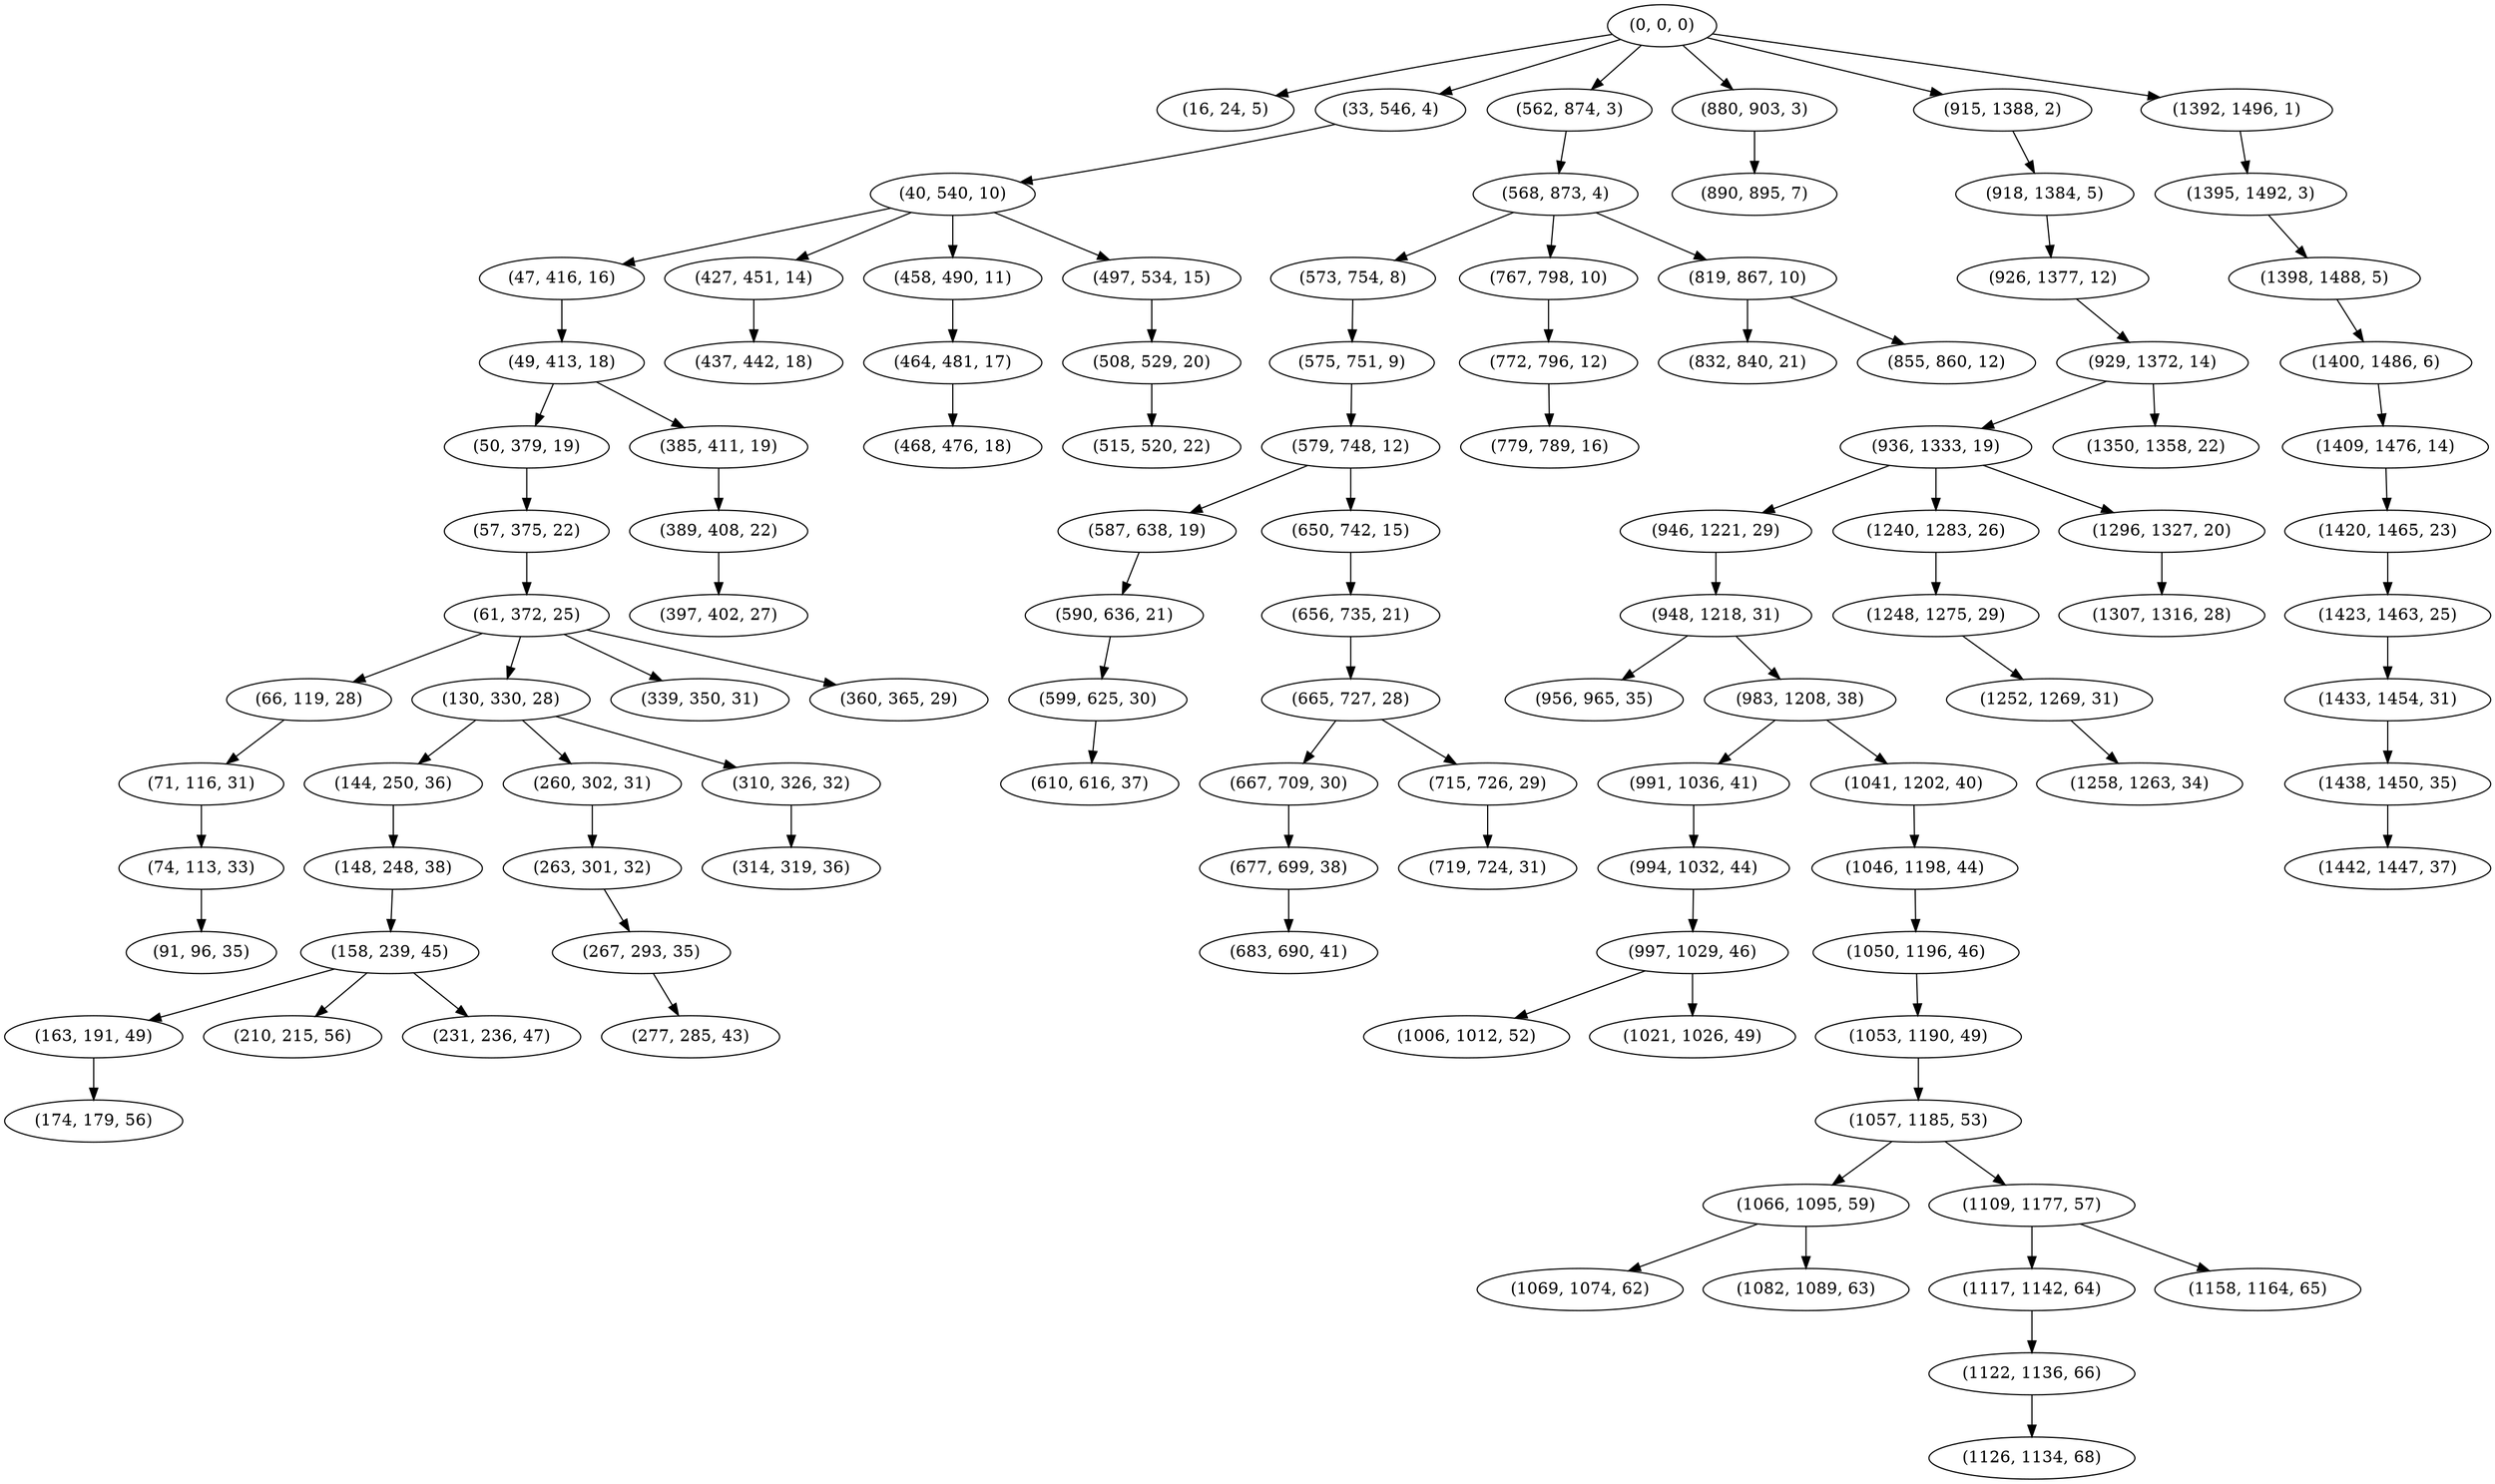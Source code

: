digraph tree {
    "(0, 0, 0)";
    "(16, 24, 5)";
    "(33, 546, 4)";
    "(40, 540, 10)";
    "(47, 416, 16)";
    "(49, 413, 18)";
    "(50, 379, 19)";
    "(57, 375, 22)";
    "(61, 372, 25)";
    "(66, 119, 28)";
    "(71, 116, 31)";
    "(74, 113, 33)";
    "(91, 96, 35)";
    "(130, 330, 28)";
    "(144, 250, 36)";
    "(148, 248, 38)";
    "(158, 239, 45)";
    "(163, 191, 49)";
    "(174, 179, 56)";
    "(210, 215, 56)";
    "(231, 236, 47)";
    "(260, 302, 31)";
    "(263, 301, 32)";
    "(267, 293, 35)";
    "(277, 285, 43)";
    "(310, 326, 32)";
    "(314, 319, 36)";
    "(339, 350, 31)";
    "(360, 365, 29)";
    "(385, 411, 19)";
    "(389, 408, 22)";
    "(397, 402, 27)";
    "(427, 451, 14)";
    "(437, 442, 18)";
    "(458, 490, 11)";
    "(464, 481, 17)";
    "(468, 476, 18)";
    "(497, 534, 15)";
    "(508, 529, 20)";
    "(515, 520, 22)";
    "(562, 874, 3)";
    "(568, 873, 4)";
    "(573, 754, 8)";
    "(575, 751, 9)";
    "(579, 748, 12)";
    "(587, 638, 19)";
    "(590, 636, 21)";
    "(599, 625, 30)";
    "(610, 616, 37)";
    "(650, 742, 15)";
    "(656, 735, 21)";
    "(665, 727, 28)";
    "(667, 709, 30)";
    "(677, 699, 38)";
    "(683, 690, 41)";
    "(715, 726, 29)";
    "(719, 724, 31)";
    "(767, 798, 10)";
    "(772, 796, 12)";
    "(779, 789, 16)";
    "(819, 867, 10)";
    "(832, 840, 21)";
    "(855, 860, 12)";
    "(880, 903, 3)";
    "(890, 895, 7)";
    "(915, 1388, 2)";
    "(918, 1384, 5)";
    "(926, 1377, 12)";
    "(929, 1372, 14)";
    "(936, 1333, 19)";
    "(946, 1221, 29)";
    "(948, 1218, 31)";
    "(956, 965, 35)";
    "(983, 1208, 38)";
    "(991, 1036, 41)";
    "(994, 1032, 44)";
    "(997, 1029, 46)";
    "(1006, 1012, 52)";
    "(1021, 1026, 49)";
    "(1041, 1202, 40)";
    "(1046, 1198, 44)";
    "(1050, 1196, 46)";
    "(1053, 1190, 49)";
    "(1057, 1185, 53)";
    "(1066, 1095, 59)";
    "(1069, 1074, 62)";
    "(1082, 1089, 63)";
    "(1109, 1177, 57)";
    "(1117, 1142, 64)";
    "(1122, 1136, 66)";
    "(1126, 1134, 68)";
    "(1158, 1164, 65)";
    "(1240, 1283, 26)";
    "(1248, 1275, 29)";
    "(1252, 1269, 31)";
    "(1258, 1263, 34)";
    "(1296, 1327, 20)";
    "(1307, 1316, 28)";
    "(1350, 1358, 22)";
    "(1392, 1496, 1)";
    "(1395, 1492, 3)";
    "(1398, 1488, 5)";
    "(1400, 1486, 6)";
    "(1409, 1476, 14)";
    "(1420, 1465, 23)";
    "(1423, 1463, 25)";
    "(1433, 1454, 31)";
    "(1438, 1450, 35)";
    "(1442, 1447, 37)";
    "(0, 0, 0)" -> "(16, 24, 5)";
    "(0, 0, 0)" -> "(33, 546, 4)";
    "(0, 0, 0)" -> "(562, 874, 3)";
    "(0, 0, 0)" -> "(880, 903, 3)";
    "(0, 0, 0)" -> "(915, 1388, 2)";
    "(0, 0, 0)" -> "(1392, 1496, 1)";
    "(33, 546, 4)" -> "(40, 540, 10)";
    "(40, 540, 10)" -> "(47, 416, 16)";
    "(40, 540, 10)" -> "(427, 451, 14)";
    "(40, 540, 10)" -> "(458, 490, 11)";
    "(40, 540, 10)" -> "(497, 534, 15)";
    "(47, 416, 16)" -> "(49, 413, 18)";
    "(49, 413, 18)" -> "(50, 379, 19)";
    "(49, 413, 18)" -> "(385, 411, 19)";
    "(50, 379, 19)" -> "(57, 375, 22)";
    "(57, 375, 22)" -> "(61, 372, 25)";
    "(61, 372, 25)" -> "(66, 119, 28)";
    "(61, 372, 25)" -> "(130, 330, 28)";
    "(61, 372, 25)" -> "(339, 350, 31)";
    "(61, 372, 25)" -> "(360, 365, 29)";
    "(66, 119, 28)" -> "(71, 116, 31)";
    "(71, 116, 31)" -> "(74, 113, 33)";
    "(74, 113, 33)" -> "(91, 96, 35)";
    "(130, 330, 28)" -> "(144, 250, 36)";
    "(130, 330, 28)" -> "(260, 302, 31)";
    "(130, 330, 28)" -> "(310, 326, 32)";
    "(144, 250, 36)" -> "(148, 248, 38)";
    "(148, 248, 38)" -> "(158, 239, 45)";
    "(158, 239, 45)" -> "(163, 191, 49)";
    "(158, 239, 45)" -> "(210, 215, 56)";
    "(158, 239, 45)" -> "(231, 236, 47)";
    "(163, 191, 49)" -> "(174, 179, 56)";
    "(260, 302, 31)" -> "(263, 301, 32)";
    "(263, 301, 32)" -> "(267, 293, 35)";
    "(267, 293, 35)" -> "(277, 285, 43)";
    "(310, 326, 32)" -> "(314, 319, 36)";
    "(385, 411, 19)" -> "(389, 408, 22)";
    "(389, 408, 22)" -> "(397, 402, 27)";
    "(427, 451, 14)" -> "(437, 442, 18)";
    "(458, 490, 11)" -> "(464, 481, 17)";
    "(464, 481, 17)" -> "(468, 476, 18)";
    "(497, 534, 15)" -> "(508, 529, 20)";
    "(508, 529, 20)" -> "(515, 520, 22)";
    "(562, 874, 3)" -> "(568, 873, 4)";
    "(568, 873, 4)" -> "(573, 754, 8)";
    "(568, 873, 4)" -> "(767, 798, 10)";
    "(568, 873, 4)" -> "(819, 867, 10)";
    "(573, 754, 8)" -> "(575, 751, 9)";
    "(575, 751, 9)" -> "(579, 748, 12)";
    "(579, 748, 12)" -> "(587, 638, 19)";
    "(579, 748, 12)" -> "(650, 742, 15)";
    "(587, 638, 19)" -> "(590, 636, 21)";
    "(590, 636, 21)" -> "(599, 625, 30)";
    "(599, 625, 30)" -> "(610, 616, 37)";
    "(650, 742, 15)" -> "(656, 735, 21)";
    "(656, 735, 21)" -> "(665, 727, 28)";
    "(665, 727, 28)" -> "(667, 709, 30)";
    "(665, 727, 28)" -> "(715, 726, 29)";
    "(667, 709, 30)" -> "(677, 699, 38)";
    "(677, 699, 38)" -> "(683, 690, 41)";
    "(715, 726, 29)" -> "(719, 724, 31)";
    "(767, 798, 10)" -> "(772, 796, 12)";
    "(772, 796, 12)" -> "(779, 789, 16)";
    "(819, 867, 10)" -> "(832, 840, 21)";
    "(819, 867, 10)" -> "(855, 860, 12)";
    "(880, 903, 3)" -> "(890, 895, 7)";
    "(915, 1388, 2)" -> "(918, 1384, 5)";
    "(918, 1384, 5)" -> "(926, 1377, 12)";
    "(926, 1377, 12)" -> "(929, 1372, 14)";
    "(929, 1372, 14)" -> "(936, 1333, 19)";
    "(929, 1372, 14)" -> "(1350, 1358, 22)";
    "(936, 1333, 19)" -> "(946, 1221, 29)";
    "(936, 1333, 19)" -> "(1240, 1283, 26)";
    "(936, 1333, 19)" -> "(1296, 1327, 20)";
    "(946, 1221, 29)" -> "(948, 1218, 31)";
    "(948, 1218, 31)" -> "(956, 965, 35)";
    "(948, 1218, 31)" -> "(983, 1208, 38)";
    "(983, 1208, 38)" -> "(991, 1036, 41)";
    "(983, 1208, 38)" -> "(1041, 1202, 40)";
    "(991, 1036, 41)" -> "(994, 1032, 44)";
    "(994, 1032, 44)" -> "(997, 1029, 46)";
    "(997, 1029, 46)" -> "(1006, 1012, 52)";
    "(997, 1029, 46)" -> "(1021, 1026, 49)";
    "(1041, 1202, 40)" -> "(1046, 1198, 44)";
    "(1046, 1198, 44)" -> "(1050, 1196, 46)";
    "(1050, 1196, 46)" -> "(1053, 1190, 49)";
    "(1053, 1190, 49)" -> "(1057, 1185, 53)";
    "(1057, 1185, 53)" -> "(1066, 1095, 59)";
    "(1057, 1185, 53)" -> "(1109, 1177, 57)";
    "(1066, 1095, 59)" -> "(1069, 1074, 62)";
    "(1066, 1095, 59)" -> "(1082, 1089, 63)";
    "(1109, 1177, 57)" -> "(1117, 1142, 64)";
    "(1109, 1177, 57)" -> "(1158, 1164, 65)";
    "(1117, 1142, 64)" -> "(1122, 1136, 66)";
    "(1122, 1136, 66)" -> "(1126, 1134, 68)";
    "(1240, 1283, 26)" -> "(1248, 1275, 29)";
    "(1248, 1275, 29)" -> "(1252, 1269, 31)";
    "(1252, 1269, 31)" -> "(1258, 1263, 34)";
    "(1296, 1327, 20)" -> "(1307, 1316, 28)";
    "(1392, 1496, 1)" -> "(1395, 1492, 3)";
    "(1395, 1492, 3)" -> "(1398, 1488, 5)";
    "(1398, 1488, 5)" -> "(1400, 1486, 6)";
    "(1400, 1486, 6)" -> "(1409, 1476, 14)";
    "(1409, 1476, 14)" -> "(1420, 1465, 23)";
    "(1420, 1465, 23)" -> "(1423, 1463, 25)";
    "(1423, 1463, 25)" -> "(1433, 1454, 31)";
    "(1433, 1454, 31)" -> "(1438, 1450, 35)";
    "(1438, 1450, 35)" -> "(1442, 1447, 37)";
}
